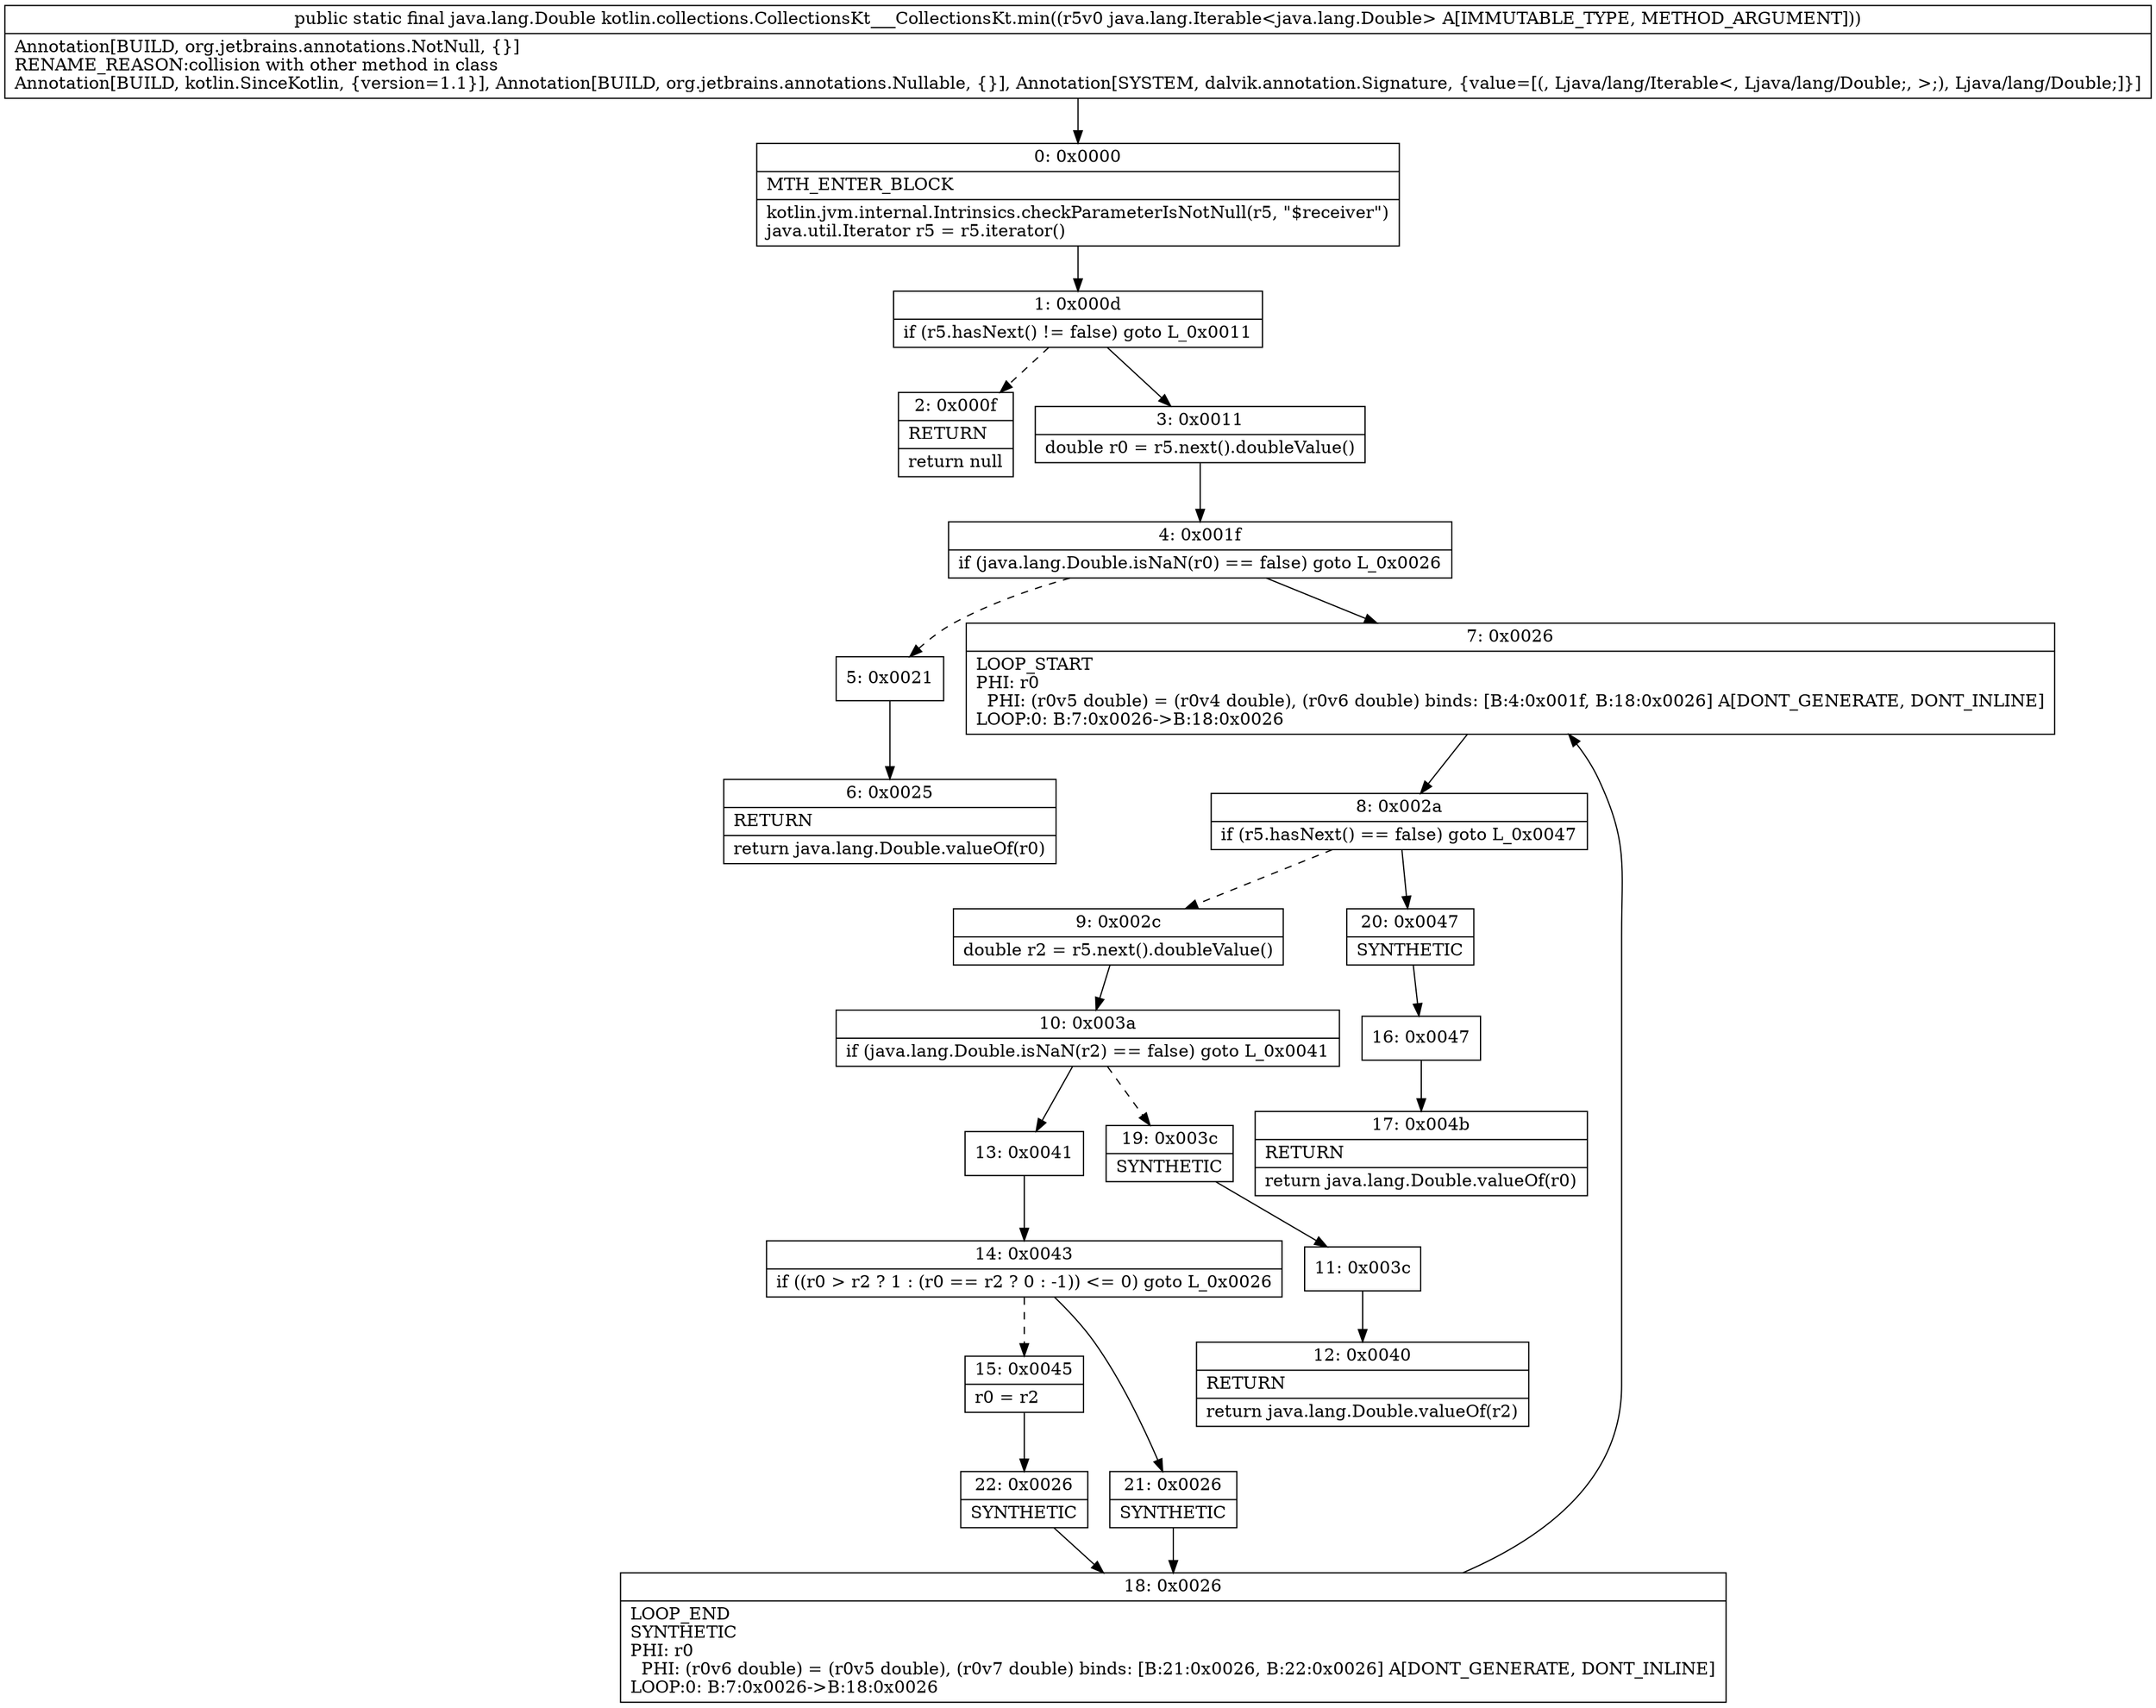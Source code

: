 digraph "CFG forkotlin.collections.CollectionsKt___CollectionsKt.min(Ljava\/lang\/Iterable;)Ljava\/lang\/Double;" {
Node_0 [shape=record,label="{0\:\ 0x0000|MTH_ENTER_BLOCK\l|kotlin.jvm.internal.Intrinsics.checkParameterIsNotNull(r5, \"$receiver\")\ljava.util.Iterator r5 = r5.iterator()\l}"];
Node_1 [shape=record,label="{1\:\ 0x000d|if (r5.hasNext() != false) goto L_0x0011\l}"];
Node_2 [shape=record,label="{2\:\ 0x000f|RETURN\l|return null\l}"];
Node_3 [shape=record,label="{3\:\ 0x0011|double r0 = r5.next().doubleValue()\l}"];
Node_4 [shape=record,label="{4\:\ 0x001f|if (java.lang.Double.isNaN(r0) == false) goto L_0x0026\l}"];
Node_5 [shape=record,label="{5\:\ 0x0021}"];
Node_6 [shape=record,label="{6\:\ 0x0025|RETURN\l|return java.lang.Double.valueOf(r0)\l}"];
Node_7 [shape=record,label="{7\:\ 0x0026|LOOP_START\lPHI: r0 \l  PHI: (r0v5 double) = (r0v4 double), (r0v6 double) binds: [B:4:0x001f, B:18:0x0026] A[DONT_GENERATE, DONT_INLINE]\lLOOP:0: B:7:0x0026\-\>B:18:0x0026\l}"];
Node_8 [shape=record,label="{8\:\ 0x002a|if (r5.hasNext() == false) goto L_0x0047\l}"];
Node_9 [shape=record,label="{9\:\ 0x002c|double r2 = r5.next().doubleValue()\l}"];
Node_10 [shape=record,label="{10\:\ 0x003a|if (java.lang.Double.isNaN(r2) == false) goto L_0x0041\l}"];
Node_11 [shape=record,label="{11\:\ 0x003c}"];
Node_12 [shape=record,label="{12\:\ 0x0040|RETURN\l|return java.lang.Double.valueOf(r2)\l}"];
Node_13 [shape=record,label="{13\:\ 0x0041}"];
Node_14 [shape=record,label="{14\:\ 0x0043|if ((r0 \> r2 ? 1 : (r0 == r2 ? 0 : \-1)) \<= 0) goto L_0x0026\l}"];
Node_15 [shape=record,label="{15\:\ 0x0045|r0 = r2\l}"];
Node_16 [shape=record,label="{16\:\ 0x0047}"];
Node_17 [shape=record,label="{17\:\ 0x004b|RETURN\l|return java.lang.Double.valueOf(r0)\l}"];
Node_18 [shape=record,label="{18\:\ 0x0026|LOOP_END\lSYNTHETIC\lPHI: r0 \l  PHI: (r0v6 double) = (r0v5 double), (r0v7 double) binds: [B:21:0x0026, B:22:0x0026] A[DONT_GENERATE, DONT_INLINE]\lLOOP:0: B:7:0x0026\-\>B:18:0x0026\l}"];
Node_19 [shape=record,label="{19\:\ 0x003c|SYNTHETIC\l}"];
Node_20 [shape=record,label="{20\:\ 0x0047|SYNTHETIC\l}"];
Node_21 [shape=record,label="{21\:\ 0x0026|SYNTHETIC\l}"];
Node_22 [shape=record,label="{22\:\ 0x0026|SYNTHETIC\l}"];
MethodNode[shape=record,label="{public static final java.lang.Double kotlin.collections.CollectionsKt___CollectionsKt.min((r5v0 java.lang.Iterable\<java.lang.Double\> A[IMMUTABLE_TYPE, METHOD_ARGUMENT]))  | Annotation[BUILD, org.jetbrains.annotations.NotNull, \{\}]\lRENAME_REASON:collision with other method in class\lAnnotation[BUILD, kotlin.SinceKotlin, \{version=1.1\}], Annotation[BUILD, org.jetbrains.annotations.Nullable, \{\}], Annotation[SYSTEM, dalvik.annotation.Signature, \{value=[(, Ljava\/lang\/Iterable\<, Ljava\/lang\/Double;, \>;), Ljava\/lang\/Double;]\}]\l}"];
MethodNode -> Node_0;
Node_0 -> Node_1;
Node_1 -> Node_2[style=dashed];
Node_1 -> Node_3;
Node_3 -> Node_4;
Node_4 -> Node_5[style=dashed];
Node_4 -> Node_7;
Node_5 -> Node_6;
Node_7 -> Node_8;
Node_8 -> Node_9[style=dashed];
Node_8 -> Node_20;
Node_9 -> Node_10;
Node_10 -> Node_13;
Node_10 -> Node_19[style=dashed];
Node_11 -> Node_12;
Node_13 -> Node_14;
Node_14 -> Node_15[style=dashed];
Node_14 -> Node_21;
Node_15 -> Node_22;
Node_16 -> Node_17;
Node_18 -> Node_7;
Node_19 -> Node_11;
Node_20 -> Node_16;
Node_21 -> Node_18;
Node_22 -> Node_18;
}

